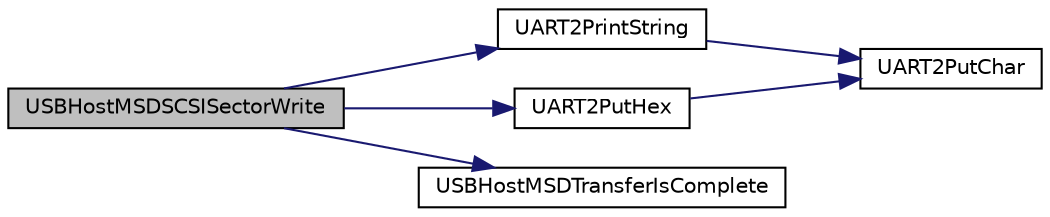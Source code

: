 digraph "USBHostMSDSCSISectorWrite"
{
  edge [fontname="Helvetica",fontsize="10",labelfontname="Helvetica",labelfontsize="10"];
  node [fontname="Helvetica",fontsize="10",shape=record];
  rankdir="LR";
  Node1 [label="USBHostMSDSCSISectorWrite",height=0.2,width=0.4,color="black", fillcolor="grey75", style="filled", fontcolor="black"];
  Node1 -> Node2 [color="midnightblue",fontsize="10",style="solid",fontname="Helvetica"];
  Node2 [label="UART2PrintString",height=0.2,width=0.4,color="black", fillcolor="white", style="filled",URL="$uart2_8c.html#a4f250e76dccb6dc8450c04efbc8e9a8f"];
  Node2 -> Node3 [color="midnightblue",fontsize="10",style="solid",fontname="Helvetica"];
  Node3 [label="UART2PutChar",height=0.2,width=0.4,color="black", fillcolor="white", style="filled",URL="$uart2_8c.html#a23f0e312ef33167a4c51b6b353135e89"];
  Node1 -> Node4 [color="midnightblue",fontsize="10",style="solid",fontname="Helvetica"];
  Node4 [label="UART2PutHex",height=0.2,width=0.4,color="black", fillcolor="white", style="filled",URL="$uart2_8c.html#af13e4f872814dbf76917927d9237a44f"];
  Node4 -> Node3 [color="midnightblue",fontsize="10",style="solid",fontname="Helvetica"];
  Node1 -> Node5 [color="midnightblue",fontsize="10",style="solid",fontname="Helvetica"];
  Node5 [label="USBHostMSDTransferIsComplete",height=0.2,width=0.4,color="black", fillcolor="white", style="filled",URL="$usb__host__msd_8h.html#a6caecd6399358a334296741b1101b3f6"];
}
